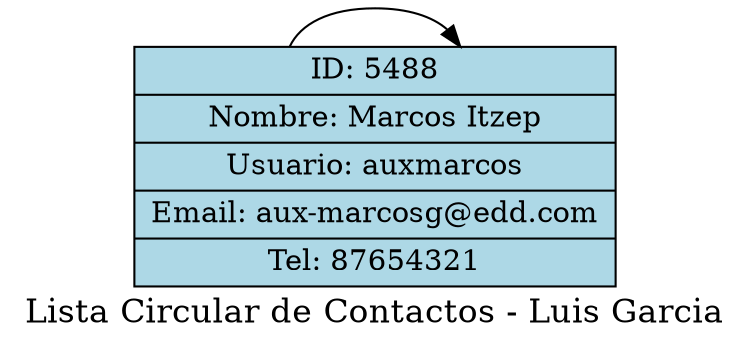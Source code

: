 digraph G {
    label="Lista Circular de Contactos - Luis Garcia";
    fontsize=16;
    rankdir=LR;
    node [shape=record, style=filled, fillcolor=lightblue];
    contact_aux_marcosg_at_edd_com [label="ID: 5488|Nombre: Marcos Itzep|Usuario: auxmarcos|Email: aux-marcosg@edd.com|Tel: 87654321"];
    contact_aux_marcosg_at_edd_com -> contact_aux_marcosg_at_edd_com;
    edge [color=red, style=dashed];
}
